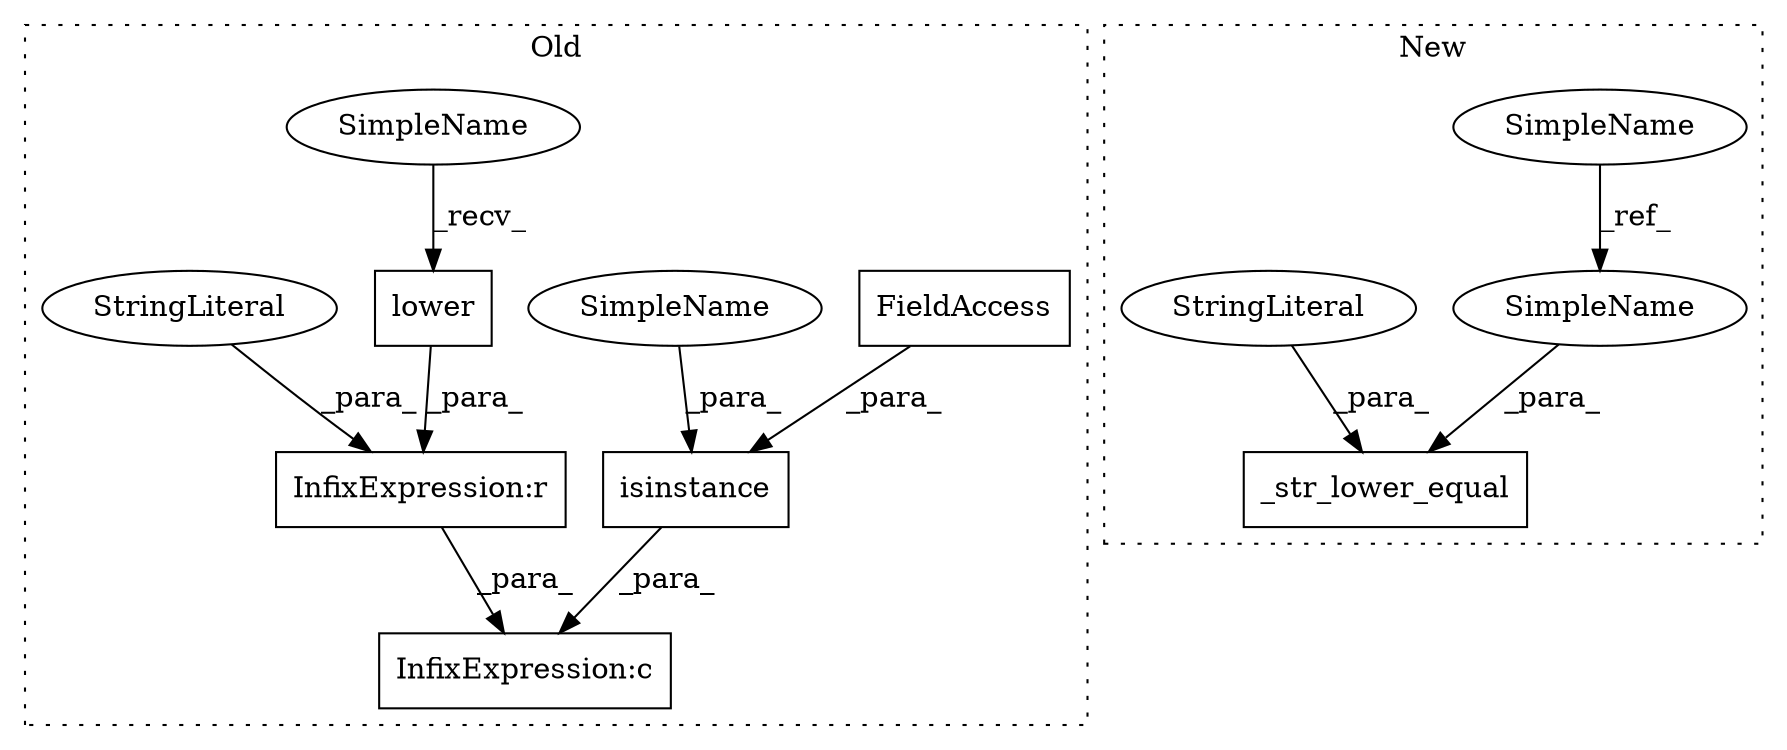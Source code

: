 digraph G {
subgraph cluster0 {
1 [label="isinstance" a="32" s="24762,24792" l="11,1" shape="box"];
3 [label="InfixExpression:c" a="27" s="24793" l="4" shape="box"];
4 [label="lower" a="32" s="24801" l="7" shape="box"];
6 [label="InfixExpression:r" a="27" s="24808" l="4" shape="box"];
7 [label="FieldAccess" a="22" s="24776" l="16" shape="box"];
9 [label="StringLiteral" a="45" s="24812" l="6" shape="ellipse"];
11 [label="SimpleName" a="42" s="24773" l="2" shape="ellipse"];
12 [label="SimpleName" a="42" s="24798" l="2" shape="ellipse"];
label = "Old";
style="dotted";
}
subgraph cluster1 {
2 [label="_str_lower_equal" a="32" s="24408,24434" l="17,1" shape="box"];
5 [label="SimpleName" a="42" s="24362" l="2" shape="ellipse"];
8 [label="StringLiteral" a="45" s="24428" l="6" shape="ellipse"];
10 [label="SimpleName" a="42" s="24425" l="2" shape="ellipse"];
label = "New";
style="dotted";
}
1 -> 3 [label="_para_"];
4 -> 6 [label="_para_"];
5 -> 10 [label="_ref_"];
6 -> 3 [label="_para_"];
7 -> 1 [label="_para_"];
8 -> 2 [label="_para_"];
9 -> 6 [label="_para_"];
10 -> 2 [label="_para_"];
11 -> 1 [label="_para_"];
12 -> 4 [label="_recv_"];
}